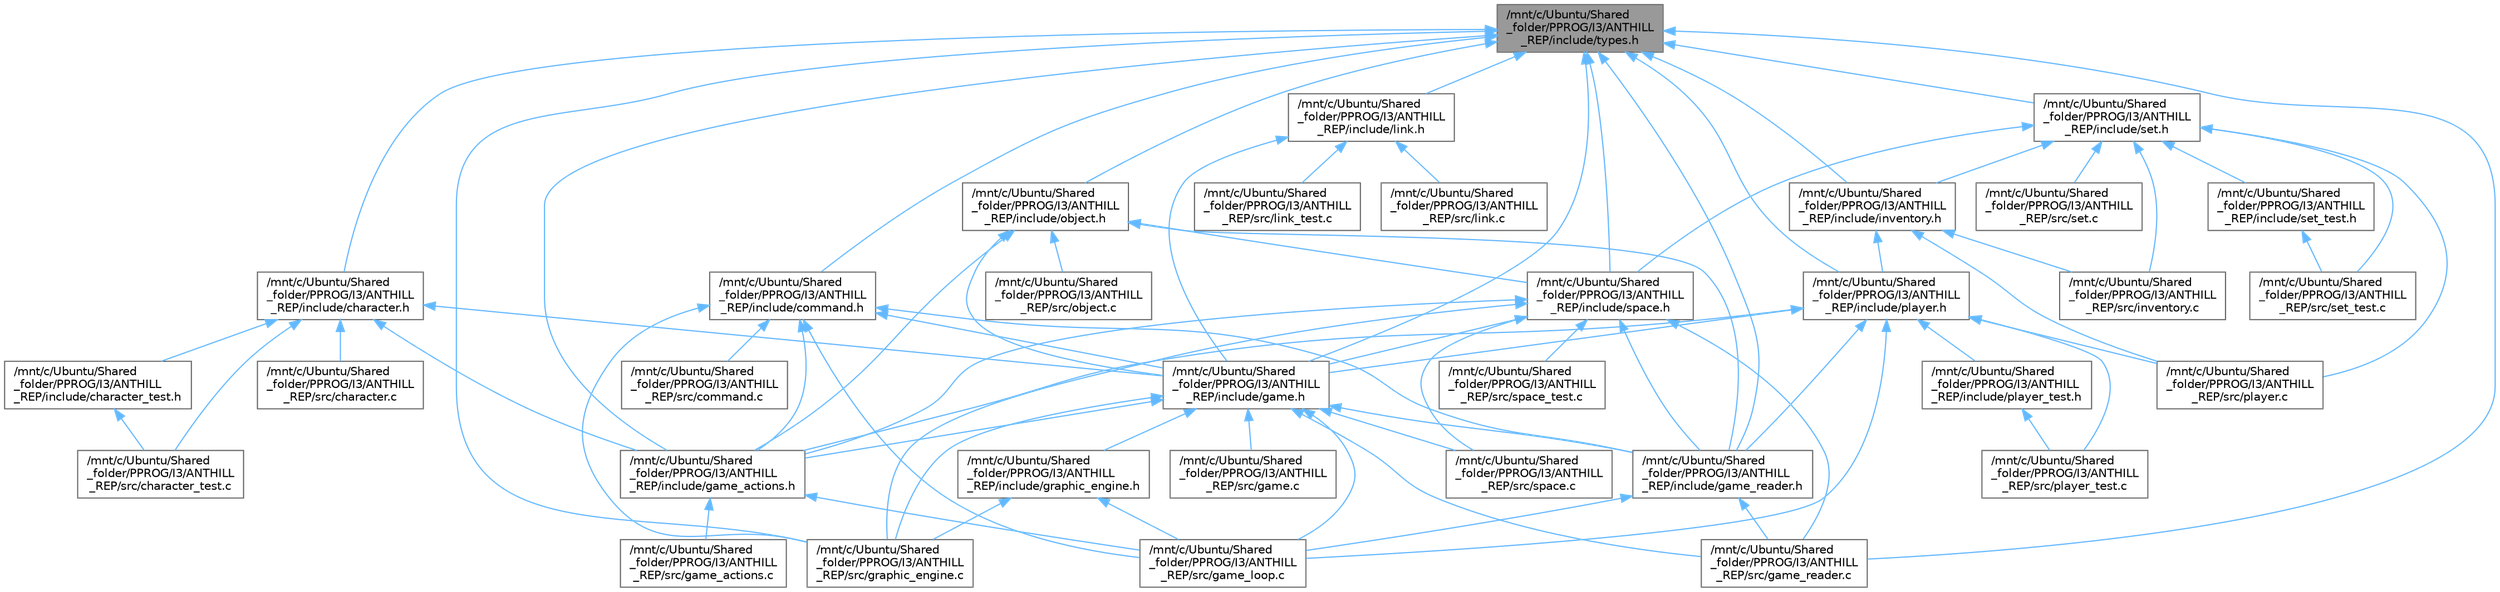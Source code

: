digraph "/mnt/c/Ubuntu/Shared_folder/PPROG/I3/ANTHILL_REP/include/types.h"
{
 // LATEX_PDF_SIZE
  bgcolor="transparent";
  edge [fontname=Helvetica,fontsize=10,labelfontname=Helvetica,labelfontsize=10];
  node [fontname=Helvetica,fontsize=10,shape=box,height=0.2,width=0.4];
  Node1 [id="Node000001",label="/mnt/c/Ubuntu/Shared\l_folder/PPROG/I3/ANTHILL\l_REP/include/types.h",height=0.2,width=0.4,color="gray40", fillcolor="grey60", style="filled", fontcolor="black",tooltip="It defines common types for the whole project."];
  Node1 -> Node2 [id="edge1_Node000001_Node000002",dir="back",color="steelblue1",style="solid",tooltip=" "];
  Node2 [id="Node000002",label="/mnt/c/Ubuntu/Shared\l_folder/PPROG/I3/ANTHILL\l_REP/include/character.h",height=0.2,width=0.4,color="grey40", fillcolor="white", style="filled",URL="$character_8h.html",tooltip="It defines the character module interface."];
  Node2 -> Node3 [id="edge2_Node000002_Node000003",dir="back",color="steelblue1",style="solid",tooltip=" "];
  Node3 [id="Node000003",label="/mnt/c/Ubuntu/Shared\l_folder/PPROG/I3/ANTHILL\l_REP/include/character_test.h",height=0.2,width=0.4,color="grey40", fillcolor="white", style="filled",URL="$character__test_8h.html",tooltip=" "];
  Node3 -> Node4 [id="edge3_Node000003_Node000004",dir="back",color="steelblue1",style="solid",tooltip=" "];
  Node4 [id="Node000004",label="/mnt/c/Ubuntu/Shared\l_folder/PPROG/I3/ANTHILL\l_REP/src/character_test.c",height=0.2,width=0.4,color="grey40", fillcolor="white", style="filled",URL="$character__test_8c.html",tooltip=" "];
  Node2 -> Node5 [id="edge4_Node000002_Node000005",dir="back",color="steelblue1",style="solid",tooltip=" "];
  Node5 [id="Node000005",label="/mnt/c/Ubuntu/Shared\l_folder/PPROG/I3/ANTHILL\l_REP/include/game.h",height=0.2,width=0.4,color="grey40", fillcolor="white", style="filled",URL="$game_8h.html",tooltip="It defines the game interface."];
  Node5 -> Node6 [id="edge5_Node000005_Node000006",dir="back",color="steelblue1",style="solid",tooltip=" "];
  Node6 [id="Node000006",label="/mnt/c/Ubuntu/Shared\l_folder/PPROG/I3/ANTHILL\l_REP/include/game_actions.h",height=0.2,width=0.4,color="grey40", fillcolor="white", style="filled",URL="$game__actions_8h.html",tooltip="It defines the game update interface."];
  Node6 -> Node7 [id="edge6_Node000006_Node000007",dir="back",color="steelblue1",style="solid",tooltip=" "];
  Node7 [id="Node000007",label="/mnt/c/Ubuntu/Shared\l_folder/PPROG/I3/ANTHILL\l_REP/src/game_actions.c",height=0.2,width=0.4,color="grey40", fillcolor="white", style="filled",URL="$game__actions_8c.html",tooltip="It implements the game update through user actions."];
  Node6 -> Node8 [id="edge7_Node000006_Node000008",dir="back",color="steelblue1",style="solid",tooltip=" "];
  Node8 [id="Node000008",label="/mnt/c/Ubuntu/Shared\l_folder/PPROG/I3/ANTHILL\l_REP/src/game_loop.c",height=0.2,width=0.4,color="grey40", fillcolor="white", style="filled",URL="$game__loop_8c.html",tooltip="It defines the game loop."];
  Node5 -> Node9 [id="edge8_Node000005_Node000009",dir="back",color="steelblue1",style="solid",tooltip=" "];
  Node9 [id="Node000009",label="/mnt/c/Ubuntu/Shared\l_folder/PPROG/I3/ANTHILL\l_REP/include/game_reader.h",height=0.2,width=0.4,color="grey40", fillcolor="white", style="filled",URL="$game__reader_8h.html",tooltip="It implements the creation of the game with the data from a file."];
  Node9 -> Node8 [id="edge9_Node000009_Node000008",dir="back",color="steelblue1",style="solid",tooltip=" "];
  Node9 -> Node10 [id="edge10_Node000009_Node000010",dir="back",color="steelblue1",style="solid",tooltip=" "];
  Node10 [id="Node000010",label="/mnt/c/Ubuntu/Shared\l_folder/PPROG/I3/ANTHILL\l_REP/src/game_reader.c",height=0.2,width=0.4,color="grey40", fillcolor="white", style="filled",URL="$game__reader_8c.html",tooltip=" "];
  Node5 -> Node11 [id="edge11_Node000005_Node000011",dir="back",color="steelblue1",style="solid",tooltip=" "];
  Node11 [id="Node000011",label="/mnt/c/Ubuntu/Shared\l_folder/PPROG/I3/ANTHILL\l_REP/include/graphic_engine.h",height=0.2,width=0.4,color="grey40", fillcolor="white", style="filled",URL="$graphic__engine_8h.html",tooltip="It defines the textual graphic engine interface."];
  Node11 -> Node8 [id="edge12_Node000011_Node000008",dir="back",color="steelblue1",style="solid",tooltip=" "];
  Node11 -> Node12 [id="edge13_Node000011_Node000012",dir="back",color="steelblue1",style="solid",tooltip=" "];
  Node12 [id="Node000012",label="/mnt/c/Ubuntu/Shared\l_folder/PPROG/I3/ANTHILL\l_REP/src/graphic_engine.c",height=0.2,width=0.4,color="grey40", fillcolor="white", style="filled",URL="$graphic__engine_8c.html",tooltip="It implements a textual graphic engine."];
  Node5 -> Node13 [id="edge14_Node000005_Node000013",dir="back",color="steelblue1",style="solid",tooltip=" "];
  Node13 [id="Node000013",label="/mnt/c/Ubuntu/Shared\l_folder/PPROG/I3/ANTHILL\l_REP/src/game.c",height=0.2,width=0.4,color="grey40", fillcolor="white", style="filled",URL="$game_8c.html",tooltip="It implements the game structure."];
  Node5 -> Node8 [id="edge15_Node000005_Node000008",dir="back",color="steelblue1",style="solid",tooltip=" "];
  Node5 -> Node10 [id="edge16_Node000005_Node000010",dir="back",color="steelblue1",style="solid",tooltip=" "];
  Node5 -> Node12 [id="edge17_Node000005_Node000012",dir="back",color="steelblue1",style="solid",tooltip=" "];
  Node5 -> Node14 [id="edge18_Node000005_Node000014",dir="back",color="steelblue1",style="solid",tooltip=" "];
  Node14 [id="Node000014",label="/mnt/c/Ubuntu/Shared\l_folder/PPROG/I3/ANTHILL\l_REP/src/space.c",height=0.2,width=0.4,color="grey40", fillcolor="white", style="filled",URL="$space_8c.html",tooltip="It implements the space module."];
  Node2 -> Node6 [id="edge19_Node000002_Node000006",dir="back",color="steelblue1",style="solid",tooltip=" "];
  Node2 -> Node15 [id="edge20_Node000002_Node000015",dir="back",color="steelblue1",style="solid",tooltip=" "];
  Node15 [id="Node000015",label="/mnt/c/Ubuntu/Shared\l_folder/PPROG/I3/ANTHILL\l_REP/src/character.c",height=0.2,width=0.4,color="grey40", fillcolor="white", style="filled",URL="$character_8c.html",tooltip="It implements the character module."];
  Node2 -> Node4 [id="edge21_Node000002_Node000004",dir="back",color="steelblue1",style="solid",tooltip=" "];
  Node1 -> Node16 [id="edge22_Node000001_Node000016",dir="back",color="steelblue1",style="solid",tooltip=" "];
  Node16 [id="Node000016",label="/mnt/c/Ubuntu/Shared\l_folder/PPROG/I3/ANTHILL\l_REP/include/command.h",height=0.2,width=0.4,color="grey40", fillcolor="white", style="filled",URL="$command_8h.html",tooltip="It defines the command interpreter interface."];
  Node16 -> Node5 [id="edge23_Node000016_Node000005",dir="back",color="steelblue1",style="solid",tooltip=" "];
  Node16 -> Node6 [id="edge24_Node000016_Node000006",dir="back",color="steelblue1",style="solid",tooltip=" "];
  Node16 -> Node9 [id="edge25_Node000016_Node000009",dir="back",color="steelblue1",style="solid",tooltip=" "];
  Node16 -> Node17 [id="edge26_Node000016_Node000017",dir="back",color="steelblue1",style="solid",tooltip=" "];
  Node17 [id="Node000017",label="/mnt/c/Ubuntu/Shared\l_folder/PPROG/I3/ANTHILL\l_REP/src/command.c",height=0.2,width=0.4,color="grey40", fillcolor="white", style="filled",URL="$command_8c.html",tooltip="It implements the command interpreter."];
  Node16 -> Node8 [id="edge27_Node000016_Node000008",dir="back",color="steelblue1",style="solid",tooltip=" "];
  Node16 -> Node12 [id="edge28_Node000016_Node000012",dir="back",color="steelblue1",style="solid",tooltip=" "];
  Node1 -> Node5 [id="edge29_Node000001_Node000005",dir="back",color="steelblue1",style="solid",tooltip=" "];
  Node1 -> Node6 [id="edge30_Node000001_Node000006",dir="back",color="steelblue1",style="solid",tooltip=" "];
  Node1 -> Node9 [id="edge31_Node000001_Node000009",dir="back",color="steelblue1",style="solid",tooltip=" "];
  Node1 -> Node18 [id="edge32_Node000001_Node000018",dir="back",color="steelblue1",style="solid",tooltip=" "];
  Node18 [id="Node000018",label="/mnt/c/Ubuntu/Shared\l_folder/PPROG/I3/ANTHILL\l_REP/include/inventory.h",height=0.2,width=0.4,color="grey40", fillcolor="white", style="filled",URL="$inventory_8h.html",tooltip=" "];
  Node18 -> Node19 [id="edge33_Node000018_Node000019",dir="back",color="steelblue1",style="solid",tooltip=" "];
  Node19 [id="Node000019",label="/mnt/c/Ubuntu/Shared\l_folder/PPROG/I3/ANTHILL\l_REP/include/player.h",height=0.2,width=0.4,color="grey40", fillcolor="white", style="filled",URL="$player_8h.html",tooltip="It defines the player module interface."];
  Node19 -> Node5 [id="edge34_Node000019_Node000005",dir="back",color="steelblue1",style="solid",tooltip=" "];
  Node19 -> Node6 [id="edge35_Node000019_Node000006",dir="back",color="steelblue1",style="solid",tooltip=" "];
  Node19 -> Node9 [id="edge36_Node000019_Node000009",dir="back",color="steelblue1",style="solid",tooltip=" "];
  Node19 -> Node20 [id="edge37_Node000019_Node000020",dir="back",color="steelblue1",style="solid",tooltip=" "];
  Node20 [id="Node000020",label="/mnt/c/Ubuntu/Shared\l_folder/PPROG/I3/ANTHILL\l_REP/include/player_test.h",height=0.2,width=0.4,color="grey40", fillcolor="white", style="filled",URL="$player__test_8h.html",tooltip=" "];
  Node20 -> Node21 [id="edge38_Node000020_Node000021",dir="back",color="steelblue1",style="solid",tooltip=" "];
  Node21 [id="Node000021",label="/mnt/c/Ubuntu/Shared\l_folder/PPROG/I3/ANTHILL\l_REP/src/player_test.c",height=0.2,width=0.4,color="grey40", fillcolor="white", style="filled",URL="$player__test_8c.html",tooltip=" "];
  Node19 -> Node8 [id="edge39_Node000019_Node000008",dir="back",color="steelblue1",style="solid",tooltip=" "];
  Node19 -> Node22 [id="edge40_Node000019_Node000022",dir="back",color="steelblue1",style="solid",tooltip=" "];
  Node22 [id="Node000022",label="/mnt/c/Ubuntu/Shared\l_folder/PPROG/I3/ANTHILL\l_REP/src/player.c",height=0.2,width=0.4,color="grey40", fillcolor="white", style="filled",URL="$player_8c.html",tooltip="It implements the player module."];
  Node19 -> Node21 [id="edge41_Node000019_Node000021",dir="back",color="steelblue1",style="solid",tooltip=" "];
  Node18 -> Node23 [id="edge42_Node000018_Node000023",dir="back",color="steelblue1",style="solid",tooltip=" "];
  Node23 [id="Node000023",label="/mnt/c/Ubuntu/Shared\l_folder/PPROG/I3/ANTHILL\l_REP/src/inventory.c",height=0.2,width=0.4,color="grey40", fillcolor="white", style="filled",URL="$inventory_8c.html",tooltip="It implements the inventory module."];
  Node18 -> Node22 [id="edge43_Node000018_Node000022",dir="back",color="steelblue1",style="solid",tooltip=" "];
  Node1 -> Node24 [id="edge44_Node000001_Node000024",dir="back",color="steelblue1",style="solid",tooltip=" "];
  Node24 [id="Node000024",label="/mnt/c/Ubuntu/Shared\l_folder/PPROG/I3/ANTHILL\l_REP/include/link.h",height=0.2,width=0.4,color="grey40", fillcolor="white", style="filled",URL="$link_8h.html",tooltip="It defines the link interface."];
  Node24 -> Node5 [id="edge45_Node000024_Node000005",dir="back",color="steelblue1",style="solid",tooltip=" "];
  Node24 -> Node25 [id="edge46_Node000024_Node000025",dir="back",color="steelblue1",style="solid",tooltip=" "];
  Node25 [id="Node000025",label="/mnt/c/Ubuntu/Shared\l_folder/PPROG/I3/ANTHILL\l_REP/src/link.c",height=0.2,width=0.4,color="grey40", fillcolor="white", style="filled",URL="$link_8c.html",tooltip=" "];
  Node24 -> Node26 [id="edge47_Node000024_Node000026",dir="back",color="steelblue1",style="solid",tooltip=" "];
  Node26 [id="Node000026",label="/mnt/c/Ubuntu/Shared\l_folder/PPROG/I3/ANTHILL\l_REP/src/link_test.c",height=0.2,width=0.4,color="grey40", fillcolor="white", style="filled",URL="$link__test_8c.html",tooltip=" "];
  Node1 -> Node27 [id="edge48_Node000001_Node000027",dir="back",color="steelblue1",style="solid",tooltip=" "];
  Node27 [id="Node000027",label="/mnt/c/Ubuntu/Shared\l_folder/PPROG/I3/ANTHILL\l_REP/include/object.h",height=0.2,width=0.4,color="grey40", fillcolor="white", style="filled",URL="$object_8h.html",tooltip="It defines the object module interface."];
  Node27 -> Node5 [id="edge49_Node000027_Node000005",dir="back",color="steelblue1",style="solid",tooltip=" "];
  Node27 -> Node6 [id="edge50_Node000027_Node000006",dir="back",color="steelblue1",style="solid",tooltip=" "];
  Node27 -> Node9 [id="edge51_Node000027_Node000009",dir="back",color="steelblue1",style="solid",tooltip=" "];
  Node27 -> Node28 [id="edge52_Node000027_Node000028",dir="back",color="steelblue1",style="solid",tooltip=" "];
  Node28 [id="Node000028",label="/mnt/c/Ubuntu/Shared\l_folder/PPROG/I3/ANTHILL\l_REP/include/space.h",height=0.2,width=0.4,color="grey40", fillcolor="white", style="filled",URL="$space_8h.html",tooltip="It defines the space module interface."];
  Node28 -> Node5 [id="edge53_Node000028_Node000005",dir="back",color="steelblue1",style="solid",tooltip=" "];
  Node28 -> Node6 [id="edge54_Node000028_Node000006",dir="back",color="steelblue1",style="solid",tooltip=" "];
  Node28 -> Node9 [id="edge55_Node000028_Node000009",dir="back",color="steelblue1",style="solid",tooltip=" "];
  Node28 -> Node10 [id="edge56_Node000028_Node000010",dir="back",color="steelblue1",style="solid",tooltip=" "];
  Node28 -> Node12 [id="edge57_Node000028_Node000012",dir="back",color="steelblue1",style="solid",tooltip=" "];
  Node28 -> Node14 [id="edge58_Node000028_Node000014",dir="back",color="steelblue1",style="solid",tooltip=" "];
  Node28 -> Node29 [id="edge59_Node000028_Node000029",dir="back",color="steelblue1",style="solid",tooltip=" "];
  Node29 [id="Node000029",label="/mnt/c/Ubuntu/Shared\l_folder/PPROG/I3/ANTHILL\l_REP/src/space_test.c",height=0.2,width=0.4,color="grey40", fillcolor="white", style="filled",URL="$space__test_8c.html",tooltip="It tests space module."];
  Node27 -> Node30 [id="edge60_Node000027_Node000030",dir="back",color="steelblue1",style="solid",tooltip=" "];
  Node30 [id="Node000030",label="/mnt/c/Ubuntu/Shared\l_folder/PPROG/I3/ANTHILL\l_REP/src/object.c",height=0.2,width=0.4,color="grey40", fillcolor="white", style="filled",URL="$object_8c.html",tooltip="It implements the object module."];
  Node1 -> Node19 [id="edge61_Node000001_Node000019",dir="back",color="steelblue1",style="solid",tooltip=" "];
  Node1 -> Node31 [id="edge62_Node000001_Node000031",dir="back",color="steelblue1",style="solid",tooltip=" "];
  Node31 [id="Node000031",label="/mnt/c/Ubuntu/Shared\l_folder/PPROG/I3/ANTHILL\l_REP/include/set.h",height=0.2,width=0.4,color="grey40", fillcolor="white", style="filled",URL="$set_8h.html",tooltip="It defines the set module interface."];
  Node31 -> Node18 [id="edge63_Node000031_Node000018",dir="back",color="steelblue1",style="solid",tooltip=" "];
  Node31 -> Node32 [id="edge64_Node000031_Node000032",dir="back",color="steelblue1",style="solid",tooltip=" "];
  Node32 [id="Node000032",label="/mnt/c/Ubuntu/Shared\l_folder/PPROG/I3/ANTHILL\l_REP/include/set_test.h",height=0.2,width=0.4,color="grey40", fillcolor="white", style="filled",URL="$set__test_8h.html",tooltip="It defines the unit tests for the set module."];
  Node32 -> Node33 [id="edge65_Node000032_Node000033",dir="back",color="steelblue1",style="solid",tooltip=" "];
  Node33 [id="Node000033",label="/mnt/c/Ubuntu/Shared\l_folder/PPROG/I3/ANTHILL\l_REP/src/set_test.c",height=0.2,width=0.4,color="grey40", fillcolor="white", style="filled",URL="$set__test_8c.html",tooltip=" "];
  Node31 -> Node28 [id="edge66_Node000031_Node000028",dir="back",color="steelblue1",style="solid",tooltip=" "];
  Node31 -> Node23 [id="edge67_Node000031_Node000023",dir="back",color="steelblue1",style="solid",tooltip=" "];
  Node31 -> Node22 [id="edge68_Node000031_Node000022",dir="back",color="steelblue1",style="solid",tooltip=" "];
  Node31 -> Node34 [id="edge69_Node000031_Node000034",dir="back",color="steelblue1",style="solid",tooltip=" "];
  Node34 [id="Node000034",label="/mnt/c/Ubuntu/Shared\l_folder/PPROG/I3/ANTHILL\l_REP/src/set.c",height=0.2,width=0.4,color="grey40", fillcolor="white", style="filled",URL="$set_8c.html",tooltip=" "];
  Node31 -> Node33 [id="edge70_Node000031_Node000033",dir="back",color="steelblue1",style="solid",tooltip=" "];
  Node1 -> Node28 [id="edge71_Node000001_Node000028",dir="back",color="steelblue1",style="solid",tooltip=" "];
  Node1 -> Node10 [id="edge72_Node000001_Node000010",dir="back",color="steelblue1",style="solid",tooltip=" "];
  Node1 -> Node12 [id="edge73_Node000001_Node000012",dir="back",color="steelblue1",style="solid",tooltip=" "];
}
